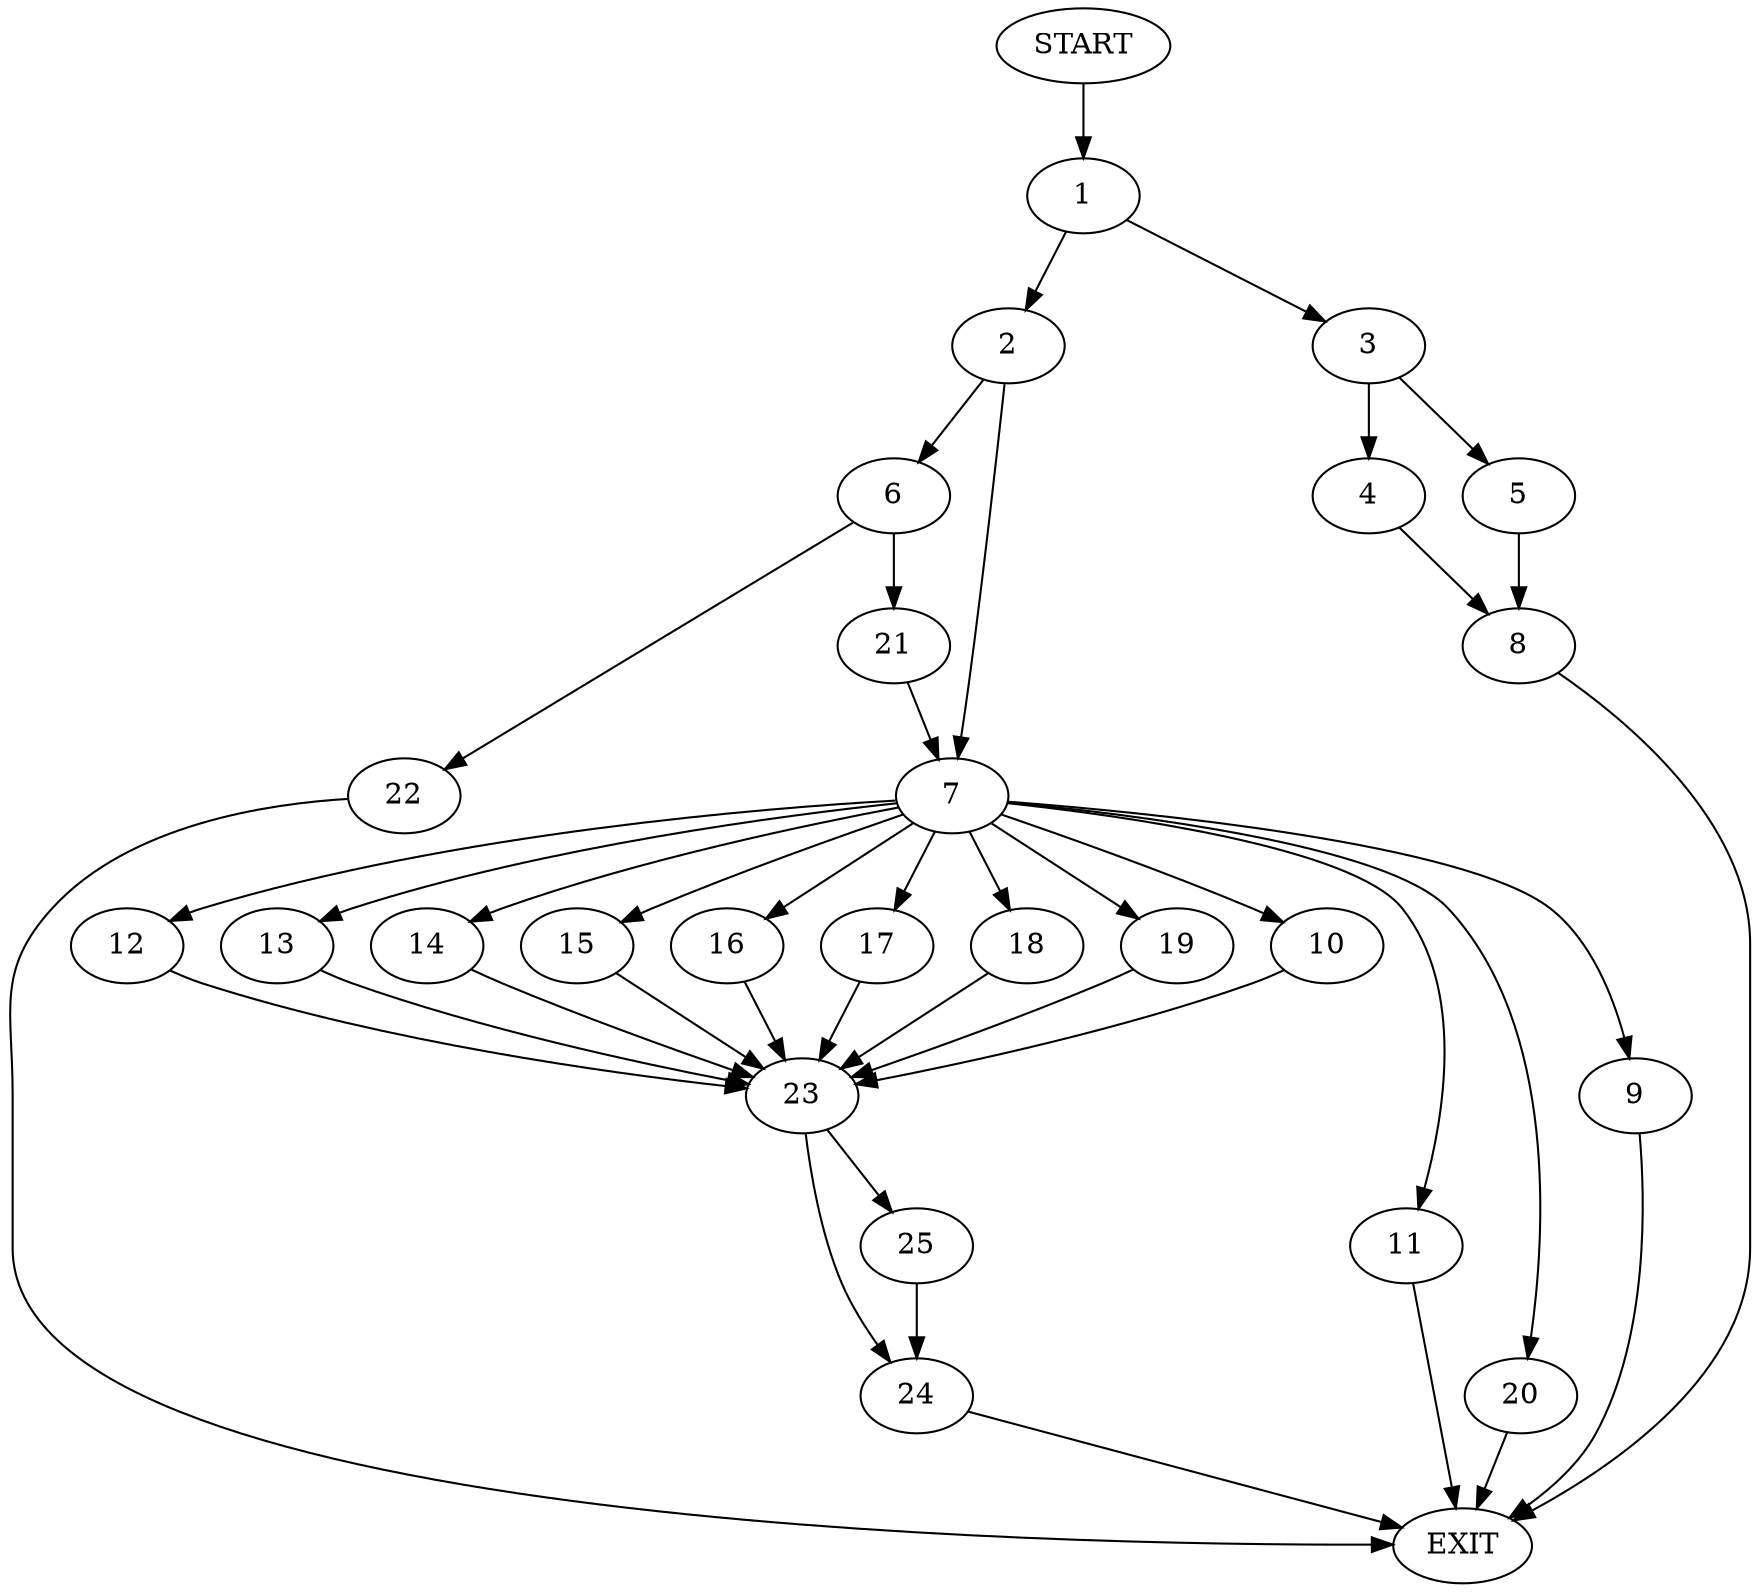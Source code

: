 digraph {
0 [label="START"]
26 [label="EXIT"]
0 -> 1
1 -> 2
1 -> 3
3 -> 4
3 -> 5
2 -> 6
2 -> 7
4 -> 8
5 -> 8
8 -> 26
7 -> 9
7 -> 10
7 -> 11
7 -> 12
7 -> 13
7 -> 14
7 -> 15
7 -> 16
7 -> 17
7 -> 18
7 -> 19
7 -> 20
6 -> 21
6 -> 22
22 -> 26
21 -> 7
15 -> 23
17 -> 23
20 -> 26
18 -> 23
12 -> 23
10 -> 23
14 -> 23
16 -> 23
13 -> 23
9 -> 26
19 -> 23
11 -> 26
23 -> 24
23 -> 25
24 -> 26
25 -> 24
}
